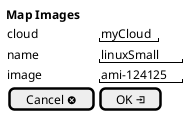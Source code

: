 @startuml

salt
{
  **Map Images**
  {
      cloud | "myCloud"
      name | "linuxSmall"
      image | "ami-124125"
      [ Cancel <&circle-x>] | [ OK <&account-login> ]
  }
}

@enduml

